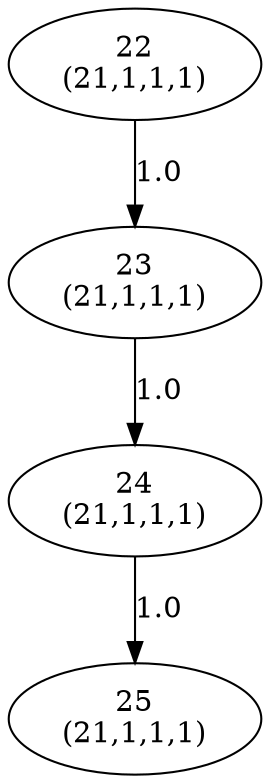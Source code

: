 digraph {
    22 [label="22\n(21,1,1,1)"];
    23 [label="23\n(21,1,1,1)"];
    24 [label="24\n(21,1,1,1)"];
    25 [label="25\n(21,1,1,1)"];
    22 -> 23 [label="1.0"];
    23 -> 24 [label="1.0"];
    24 -> 25 [label="1.0"];
}
